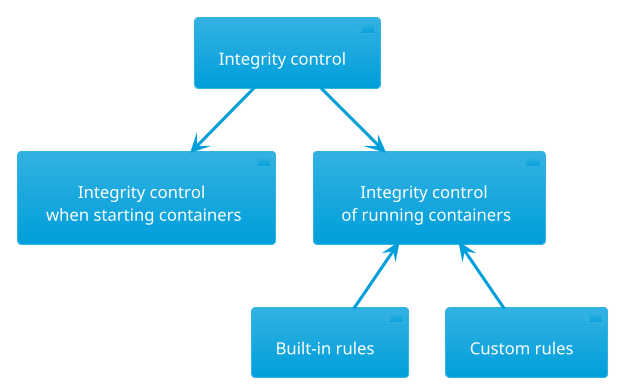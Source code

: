 @startuml
!theme bluegray
skinparam DefaultFontSize 16
skinparam ArrowFontStyle italic
skinparam DefaultTextAlignment center
skinparam backgroundColor transparent
skinparam Shadowing false

[Integrity control] --> [Integrity control\n when starting containers]
[Integrity control] --> [Integrity control\n of running containers]
[Integrity control\n of running containers] <-- [Built-in rules]
[Integrity control\n of running containers] <-- [Custom rules]
@enduml